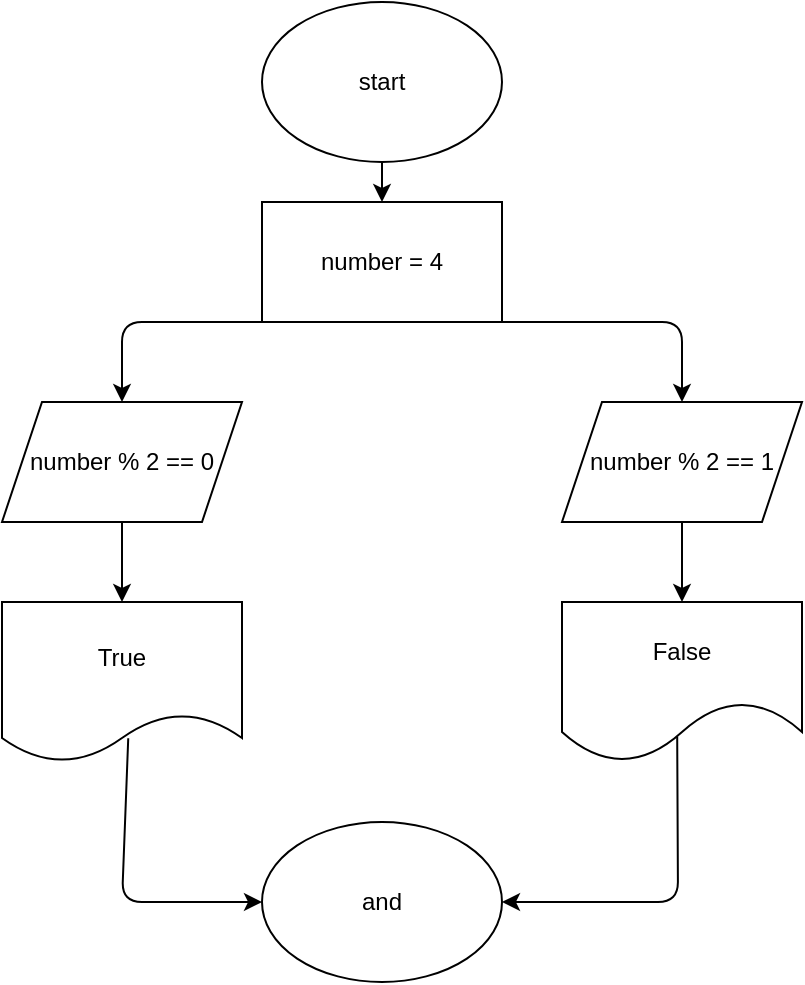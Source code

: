 <mxfile>
    <diagram id="i9-q0zfoejMjYJAVrp0k" name="Page-1">
        <mxGraphModel dx="621" dy="484" grid="1" gridSize="10" guides="1" tooltips="1" connect="1" arrows="1" fold="1" page="1" pageScale="1" pageWidth="850" pageHeight="1100" math="0" shadow="0">
            <root>
                <mxCell id="0"/>
                <mxCell id="1" parent="0"/>
                <mxCell id="6" style="edgeStyle=none;html=1;" edge="1" parent="1" source="2" target="4">
                    <mxGeometry relative="1" as="geometry"/>
                </mxCell>
                <mxCell id="2" value="start" style="ellipse;whiteSpace=wrap;html=1;" vertex="1" parent="1">
                    <mxGeometry x="260" y="10" width="120" height="80" as="geometry"/>
                </mxCell>
                <mxCell id="23" style="edgeStyle=none;html=1;exitX=1;exitY=1;exitDx=0;exitDy=0;" edge="1" parent="1" source="4">
                    <mxGeometry relative="1" as="geometry">
                        <mxPoint x="470" y="210" as="targetPoint"/>
                        <Array as="points">
                            <mxPoint x="470" y="170"/>
                        </Array>
                    </mxGeometry>
                </mxCell>
                <mxCell id="4" value="number = 4" style="rounded=0;whiteSpace=wrap;html=1;" vertex="1" parent="1">
                    <mxGeometry x="260" y="110" width="120" height="60" as="geometry"/>
                </mxCell>
                <mxCell id="9" value="" style="endArrow=classic;html=1;exitX=0.5;exitY=1;exitDx=0;exitDy=0;entryX=0.5;entryY=0;entryDx=0;entryDy=0;" edge="1" parent="1" source="4" target="15">
                    <mxGeometry width="50" height="50" relative="1" as="geometry">
                        <mxPoint x="310" y="220" as="sourcePoint"/>
                        <mxPoint x="320" y="220" as="targetPoint"/>
                        <Array as="points">
                            <mxPoint x="190" y="170"/>
                        </Array>
                    </mxGeometry>
                </mxCell>
                <mxCell id="19" style="edgeStyle=none;html=1;exitX=0.5;exitY=0;exitDx=0;exitDy=0;" edge="1" parent="1" source="15" target="18">
                    <mxGeometry relative="1" as="geometry"/>
                </mxCell>
                <mxCell id="15" value="number % 2 == 0" style="shape=parallelogram;perimeter=parallelogramPerimeter;whiteSpace=wrap;html=1;fixedSize=1;" vertex="1" parent="1">
                    <mxGeometry x="130" y="210" width="120" height="60" as="geometry"/>
                </mxCell>
                <mxCell id="29" style="edgeStyle=none;html=1;exitX=0.526;exitY=0.852;exitDx=0;exitDy=0;exitPerimeter=0;entryX=0;entryY=0.5;entryDx=0;entryDy=0;" edge="1" parent="1" source="18" target="31">
                    <mxGeometry relative="1" as="geometry">
                        <mxPoint x="260" y="450" as="targetPoint"/>
                        <Array as="points">
                            <mxPoint x="190" y="460"/>
                        </Array>
                    </mxGeometry>
                </mxCell>
                <mxCell id="18" value="True" style="shape=document;whiteSpace=wrap;html=1;boundedLbl=1;" vertex="1" parent="1">
                    <mxGeometry x="130" y="310" width="120" height="80" as="geometry"/>
                </mxCell>
                <mxCell id="27" style="edgeStyle=none;html=1;exitX=0.5;exitY=1;exitDx=0;exitDy=0;" edge="1" parent="1" source="26">
                    <mxGeometry relative="1" as="geometry">
                        <mxPoint x="470" y="310" as="targetPoint"/>
                    </mxGeometry>
                </mxCell>
                <mxCell id="26" value="number % 2 == 1" style="shape=parallelogram;perimeter=parallelogramPerimeter;whiteSpace=wrap;html=1;fixedSize=1;" vertex="1" parent="1">
                    <mxGeometry x="410" y="210" width="120" height="60" as="geometry"/>
                </mxCell>
                <mxCell id="30" style="edgeStyle=none;html=1;exitX=0.48;exitY=0.84;exitDx=0;exitDy=0;exitPerimeter=0;entryX=1;entryY=0.5;entryDx=0;entryDy=0;" edge="1" parent="1" source="28" target="31">
                    <mxGeometry relative="1" as="geometry">
                        <mxPoint x="400" y="460" as="targetPoint"/>
                        <Array as="points">
                            <mxPoint x="468" y="460"/>
                        </Array>
                    </mxGeometry>
                </mxCell>
                <mxCell id="28" value="False" style="shape=document;whiteSpace=wrap;html=1;boundedLbl=1;size=0.375;" vertex="1" parent="1">
                    <mxGeometry x="410" y="310" width="120" height="80" as="geometry"/>
                </mxCell>
                <mxCell id="31" value="and" style="ellipse;whiteSpace=wrap;html=1;" vertex="1" parent="1">
                    <mxGeometry x="260" y="420" width="120" height="80" as="geometry"/>
                </mxCell>
            </root>
        </mxGraphModel>
    </diagram>
</mxfile>